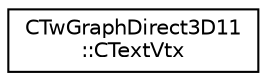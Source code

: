 digraph "Graphical Class Hierarchy"
{
  edge [fontname="Helvetica",fontsize="10",labelfontname="Helvetica",labelfontsize="10"];
  node [fontname="Helvetica",fontsize="10",shape=record];
  rankdir="LR";
  Node1 [label="CTwGraphDirect3D11\l::CTextVtx",height=0.2,width=0.4,color="black", fillcolor="white", style="filled",URL="$struct_c_tw_graph_direct3_d11_1_1_c_text_vtx.html"];
}
